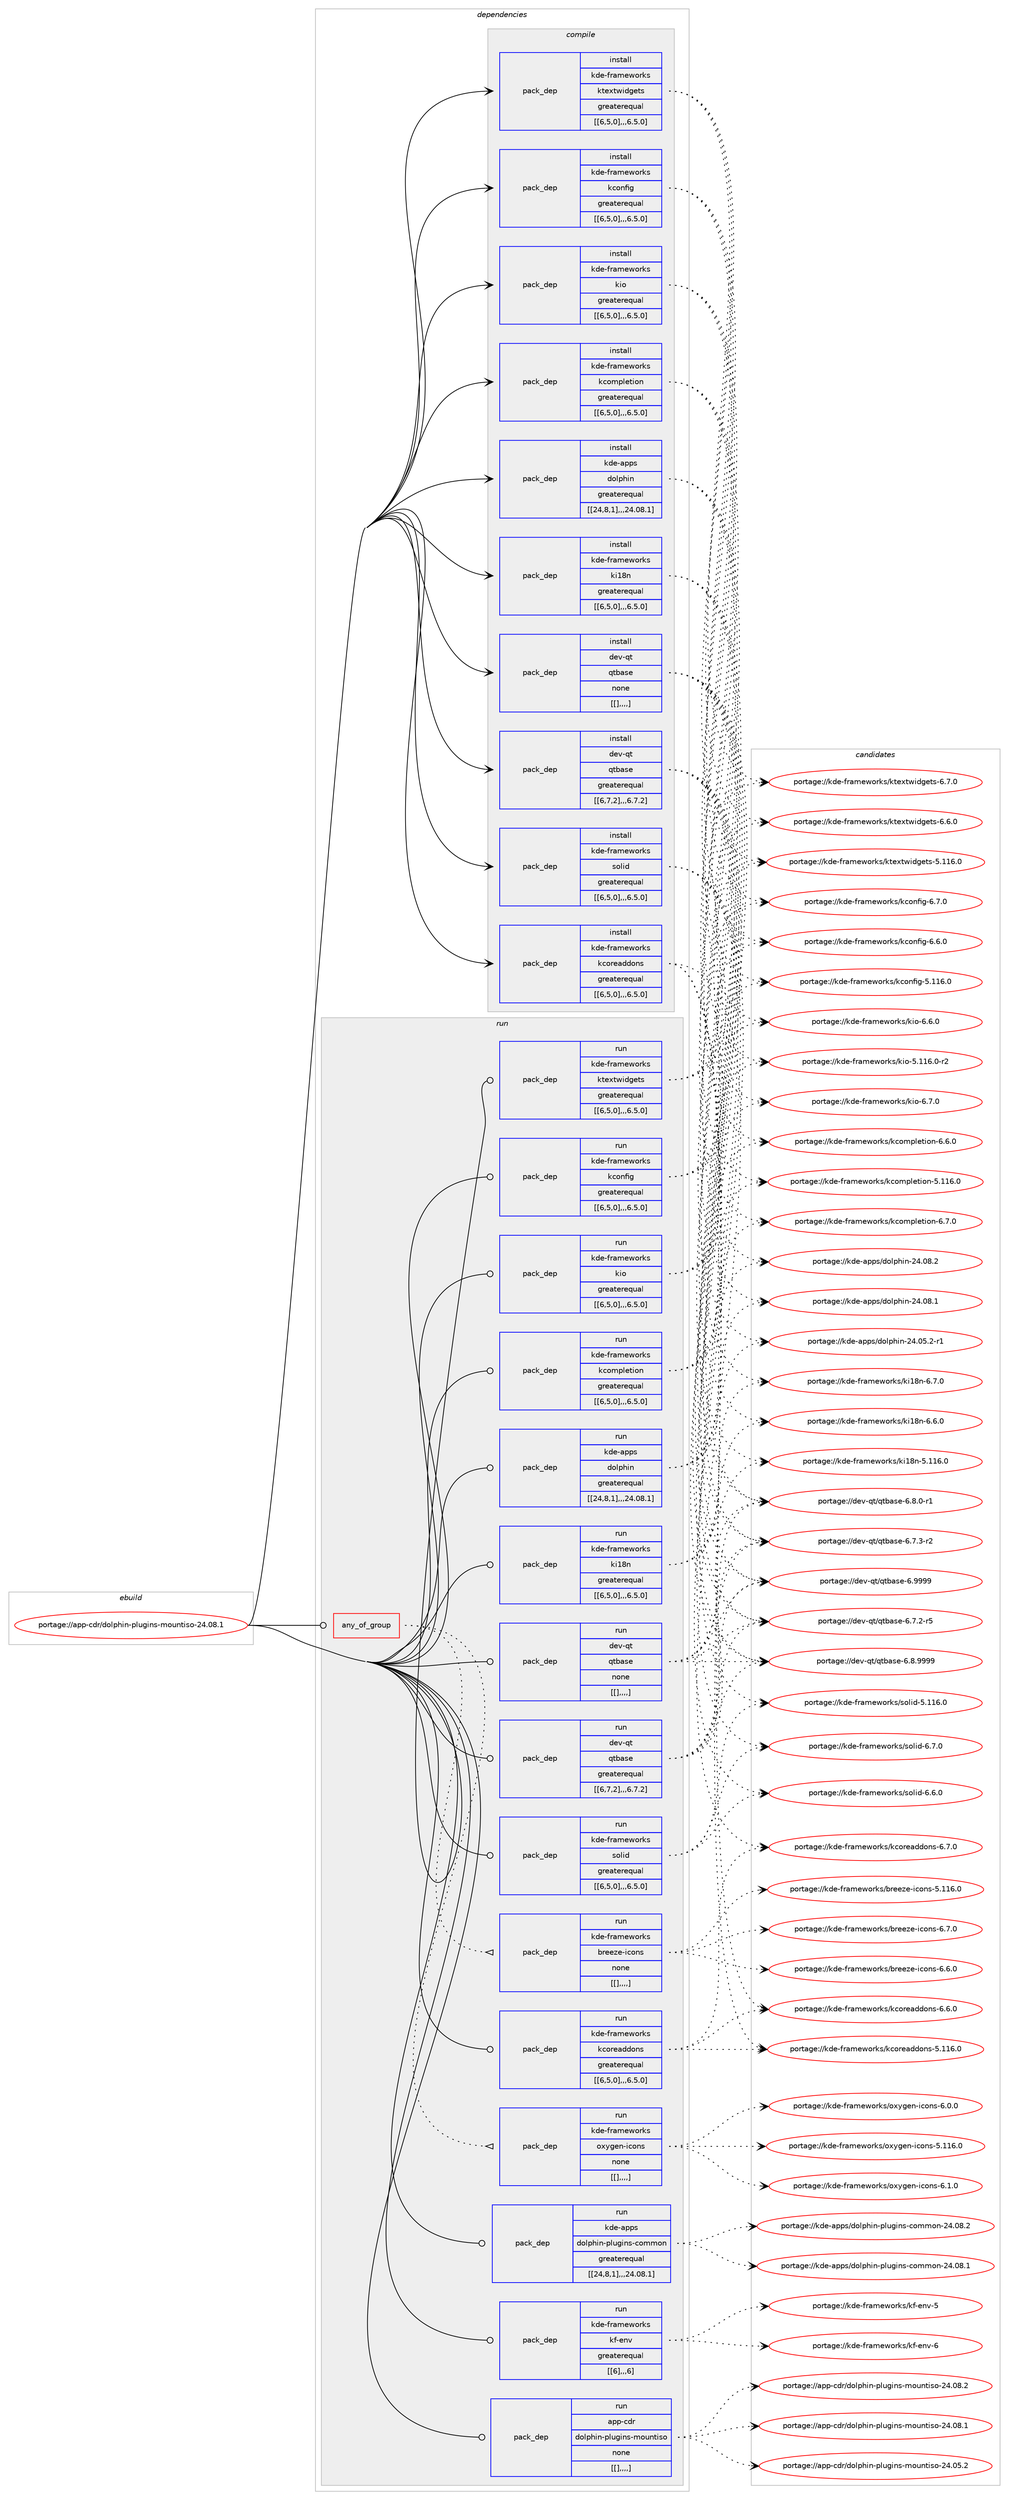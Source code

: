 digraph prolog {

# *************
# Graph options
# *************

newrank=true;
concentrate=true;
compound=true;
graph [rankdir=LR,fontname=Helvetica,fontsize=10,ranksep=1.5];#, ranksep=2.5, nodesep=0.2];
edge  [arrowhead=vee];
node  [fontname=Helvetica,fontsize=10];

# **********
# The ebuild
# **********

subgraph cluster_leftcol {
color=gray;
label=<<i>ebuild</i>>;
id [label="portage://app-cdr/dolphin-plugins-mountiso-24.08.1", color=red, width=4, href="../app-cdr/dolphin-plugins-mountiso-24.08.1.svg"];
}

# ****************
# The dependencies
# ****************

subgraph cluster_midcol {
color=gray;
label=<<i>dependencies</i>>;
subgraph cluster_compile {
fillcolor="#eeeeee";
style=filled;
label=<<i>compile</i>>;
subgraph pack7207 {
dependency10174 [label=<<TABLE BORDER="0" CELLBORDER="1" CELLSPACING="0" CELLPADDING="4" WIDTH="220"><TR><TD ROWSPAN="6" CELLPADDING="30">pack_dep</TD></TR><TR><TD WIDTH="110">install</TD></TR><TR><TD>dev-qt</TD></TR><TR><TD>qtbase</TD></TR><TR><TD>greaterequal</TD></TR><TR><TD>[[6,7,2],,,6.7.2]</TD></TR></TABLE>>, shape=none, color=blue];
}
id:e -> dependency10174:w [weight=20,style="solid",arrowhead="vee"];
subgraph pack7239 {
dependency10196 [label=<<TABLE BORDER="0" CELLBORDER="1" CELLSPACING="0" CELLPADDING="4" WIDTH="220"><TR><TD ROWSPAN="6" CELLPADDING="30">pack_dep</TD></TR><TR><TD WIDTH="110">install</TD></TR><TR><TD>dev-qt</TD></TR><TR><TD>qtbase</TD></TR><TR><TD>none</TD></TR><TR><TD>[[],,,,]</TD></TR></TABLE>>, shape=none, color=blue];
}
id:e -> dependency10196:w [weight=20,style="solid",arrowhead="vee"];
subgraph pack7257 {
dependency10250 [label=<<TABLE BORDER="0" CELLBORDER="1" CELLSPACING="0" CELLPADDING="4" WIDTH="220"><TR><TD ROWSPAN="6" CELLPADDING="30">pack_dep</TD></TR><TR><TD WIDTH="110">install</TD></TR><TR><TD>kde-apps</TD></TR><TR><TD>dolphin</TD></TR><TR><TD>greaterequal</TD></TR><TR><TD>[[24,8,1],,,24.08.1]</TD></TR></TABLE>>, shape=none, color=blue];
}
id:e -> dependency10250:w [weight=20,style="solid",arrowhead="vee"];
subgraph pack7324 {
dependency10335 [label=<<TABLE BORDER="0" CELLBORDER="1" CELLSPACING="0" CELLPADDING="4" WIDTH="220"><TR><TD ROWSPAN="6" CELLPADDING="30">pack_dep</TD></TR><TR><TD WIDTH="110">install</TD></TR><TR><TD>kde-frameworks</TD></TR><TR><TD>kcompletion</TD></TR><TR><TD>greaterequal</TD></TR><TR><TD>[[6,5,0],,,6.5.0]</TD></TR></TABLE>>, shape=none, color=blue];
}
id:e -> dependency10335:w [weight=20,style="solid",arrowhead="vee"];
subgraph pack7363 {
dependency10375 [label=<<TABLE BORDER="0" CELLBORDER="1" CELLSPACING="0" CELLPADDING="4" WIDTH="220"><TR><TD ROWSPAN="6" CELLPADDING="30">pack_dep</TD></TR><TR><TD WIDTH="110">install</TD></TR><TR><TD>kde-frameworks</TD></TR><TR><TD>kconfig</TD></TR><TR><TD>greaterequal</TD></TR><TR><TD>[[6,5,0],,,6.5.0]</TD></TR></TABLE>>, shape=none, color=blue];
}
id:e -> dependency10375:w [weight=20,style="solid",arrowhead="vee"];
subgraph pack7410 {
dependency10434 [label=<<TABLE BORDER="0" CELLBORDER="1" CELLSPACING="0" CELLPADDING="4" WIDTH="220"><TR><TD ROWSPAN="6" CELLPADDING="30">pack_dep</TD></TR><TR><TD WIDTH="110">install</TD></TR><TR><TD>kde-frameworks</TD></TR><TR><TD>kcoreaddons</TD></TR><TR><TD>greaterequal</TD></TR><TR><TD>[[6,5,0],,,6.5.0]</TD></TR></TABLE>>, shape=none, color=blue];
}
id:e -> dependency10434:w [weight=20,style="solid",arrowhead="vee"];
subgraph pack7443 {
dependency10474 [label=<<TABLE BORDER="0" CELLBORDER="1" CELLSPACING="0" CELLPADDING="4" WIDTH="220"><TR><TD ROWSPAN="6" CELLPADDING="30">pack_dep</TD></TR><TR><TD WIDTH="110">install</TD></TR><TR><TD>kde-frameworks</TD></TR><TR><TD>ki18n</TD></TR><TR><TD>greaterequal</TD></TR><TR><TD>[[6,5,0],,,6.5.0]</TD></TR></TABLE>>, shape=none, color=blue];
}
id:e -> dependency10474:w [weight=20,style="solid",arrowhead="vee"];
subgraph pack7460 {
dependency10494 [label=<<TABLE BORDER="0" CELLBORDER="1" CELLSPACING="0" CELLPADDING="4" WIDTH="220"><TR><TD ROWSPAN="6" CELLPADDING="30">pack_dep</TD></TR><TR><TD WIDTH="110">install</TD></TR><TR><TD>kde-frameworks</TD></TR><TR><TD>kio</TD></TR><TR><TD>greaterequal</TD></TR><TR><TD>[[6,5,0],,,6.5.0]</TD></TR></TABLE>>, shape=none, color=blue];
}
id:e -> dependency10494:w [weight=20,style="solid",arrowhead="vee"];
subgraph pack7474 {
dependency10498 [label=<<TABLE BORDER="0" CELLBORDER="1" CELLSPACING="0" CELLPADDING="4" WIDTH="220"><TR><TD ROWSPAN="6" CELLPADDING="30">pack_dep</TD></TR><TR><TD WIDTH="110">install</TD></TR><TR><TD>kde-frameworks</TD></TR><TR><TD>ktextwidgets</TD></TR><TR><TD>greaterequal</TD></TR><TR><TD>[[6,5,0],,,6.5.0]</TD></TR></TABLE>>, shape=none, color=blue];
}
id:e -> dependency10498:w [weight=20,style="solid",arrowhead="vee"];
subgraph pack7533 {
dependency10598 [label=<<TABLE BORDER="0" CELLBORDER="1" CELLSPACING="0" CELLPADDING="4" WIDTH="220"><TR><TD ROWSPAN="6" CELLPADDING="30">pack_dep</TD></TR><TR><TD WIDTH="110">install</TD></TR><TR><TD>kde-frameworks</TD></TR><TR><TD>solid</TD></TR><TR><TD>greaterequal</TD></TR><TR><TD>[[6,5,0],,,6.5.0]</TD></TR></TABLE>>, shape=none, color=blue];
}
id:e -> dependency10598:w [weight=20,style="solid",arrowhead="vee"];
}
subgraph cluster_compileandrun {
fillcolor="#eeeeee";
style=filled;
label=<<i>compile and run</i>>;
}
subgraph cluster_run {
fillcolor="#eeeeee";
style=filled;
label=<<i>run</i>>;
subgraph any44 {
dependency10623 [label=<<TABLE BORDER="0" CELLBORDER="1" CELLSPACING="0" CELLPADDING="4"><TR><TD CELLPADDING="10">any_of_group</TD></TR></TABLE>>, shape=none, color=red];subgraph pack7588 {
dependency10702 [label=<<TABLE BORDER="0" CELLBORDER="1" CELLSPACING="0" CELLPADDING="4" WIDTH="220"><TR><TD ROWSPAN="6" CELLPADDING="30">pack_dep</TD></TR><TR><TD WIDTH="110">run</TD></TR><TR><TD>kde-frameworks</TD></TR><TR><TD>breeze-icons</TD></TR><TR><TD>none</TD></TR><TR><TD>[[],,,,]</TD></TR></TABLE>>, shape=none, color=blue];
}
dependency10623:e -> dependency10702:w [weight=20,style="dotted",arrowhead="oinv"];
subgraph pack7637 {
dependency10734 [label=<<TABLE BORDER="0" CELLBORDER="1" CELLSPACING="0" CELLPADDING="4" WIDTH="220"><TR><TD ROWSPAN="6" CELLPADDING="30">pack_dep</TD></TR><TR><TD WIDTH="110">run</TD></TR><TR><TD>kde-frameworks</TD></TR><TR><TD>oxygen-icons</TD></TR><TR><TD>none</TD></TR><TR><TD>[[],,,,]</TD></TR></TABLE>>, shape=none, color=blue];
}
dependency10623:e -> dependency10734:w [weight=20,style="dotted",arrowhead="oinv"];
}
id:e -> dependency10623:w [weight=20,style="solid",arrowhead="odot"];
subgraph pack7661 {
dependency10927 [label=<<TABLE BORDER="0" CELLBORDER="1" CELLSPACING="0" CELLPADDING="4" WIDTH="220"><TR><TD ROWSPAN="6" CELLPADDING="30">pack_dep</TD></TR><TR><TD WIDTH="110">run</TD></TR><TR><TD>dev-qt</TD></TR><TR><TD>qtbase</TD></TR><TR><TD>greaterequal</TD></TR><TR><TD>[[6,7,2],,,6.7.2]</TD></TR></TABLE>>, shape=none, color=blue];
}
id:e -> dependency10927:w [weight=20,style="solid",arrowhead="odot"];
subgraph pack7788 {
dependency10949 [label=<<TABLE BORDER="0" CELLBORDER="1" CELLSPACING="0" CELLPADDING="4" WIDTH="220"><TR><TD ROWSPAN="6" CELLPADDING="30">pack_dep</TD></TR><TR><TD WIDTH="110">run</TD></TR><TR><TD>dev-qt</TD></TR><TR><TD>qtbase</TD></TR><TR><TD>none</TD></TR><TR><TD>[[],,,,]</TD></TR></TABLE>>, shape=none, color=blue];
}
id:e -> dependency10949:w [weight=20,style="solid",arrowhead="odot"];
subgraph pack7852 {
dependency11009 [label=<<TABLE BORDER="0" CELLBORDER="1" CELLSPACING="0" CELLPADDING="4" WIDTH="220"><TR><TD ROWSPAN="6" CELLPADDING="30">pack_dep</TD></TR><TR><TD WIDTH="110">run</TD></TR><TR><TD>kde-apps</TD></TR><TR><TD>dolphin</TD></TR><TR><TD>greaterequal</TD></TR><TR><TD>[[24,8,1],,,24.08.1]</TD></TR></TABLE>>, shape=none, color=blue];
}
id:e -> dependency11009:w [weight=20,style="solid",arrowhead="odot"];
subgraph pack7855 {
dependency11015 [label=<<TABLE BORDER="0" CELLBORDER="1" CELLSPACING="0" CELLPADDING="4" WIDTH="220"><TR><TD ROWSPAN="6" CELLPADDING="30">pack_dep</TD></TR><TR><TD WIDTH="110">run</TD></TR><TR><TD>kde-apps</TD></TR><TR><TD>dolphin-plugins-common</TD></TR><TR><TD>greaterequal</TD></TR><TR><TD>[[24,8,1],,,24.08.1]</TD></TR></TABLE>>, shape=none, color=blue];
}
id:e -> dependency11015:w [weight=20,style="solid",arrowhead="odot"];
subgraph pack7858 {
dependency11058 [label=<<TABLE BORDER="0" CELLBORDER="1" CELLSPACING="0" CELLPADDING="4" WIDTH="220"><TR><TD ROWSPAN="6" CELLPADDING="30">pack_dep</TD></TR><TR><TD WIDTH="110">run</TD></TR><TR><TD>kde-frameworks</TD></TR><TR><TD>kcompletion</TD></TR><TR><TD>greaterequal</TD></TR><TR><TD>[[6,5,0],,,6.5.0]</TD></TR></TABLE>>, shape=none, color=blue];
}
id:e -> dependency11058:w [weight=20,style="solid",arrowhead="odot"];
subgraph pack7902 {
dependency11088 [label=<<TABLE BORDER="0" CELLBORDER="1" CELLSPACING="0" CELLPADDING="4" WIDTH="220"><TR><TD ROWSPAN="6" CELLPADDING="30">pack_dep</TD></TR><TR><TD WIDTH="110">run</TD></TR><TR><TD>kde-frameworks</TD></TR><TR><TD>kconfig</TD></TR><TR><TD>greaterequal</TD></TR><TR><TD>[[6,5,0],,,6.5.0]</TD></TR></TABLE>>, shape=none, color=blue];
}
id:e -> dependency11088:w [weight=20,style="solid",arrowhead="odot"];
subgraph pack7904 {
dependency11092 [label=<<TABLE BORDER="0" CELLBORDER="1" CELLSPACING="0" CELLPADDING="4" WIDTH="220"><TR><TD ROWSPAN="6" CELLPADDING="30">pack_dep</TD></TR><TR><TD WIDTH="110">run</TD></TR><TR><TD>kde-frameworks</TD></TR><TR><TD>kcoreaddons</TD></TR><TR><TD>greaterequal</TD></TR><TR><TD>[[6,5,0],,,6.5.0]</TD></TR></TABLE>>, shape=none, color=blue];
}
id:e -> dependency11092:w [weight=20,style="solid",arrowhead="odot"];
subgraph pack7925 {
dependency11155 [label=<<TABLE BORDER="0" CELLBORDER="1" CELLSPACING="0" CELLPADDING="4" WIDTH="220"><TR><TD ROWSPAN="6" CELLPADDING="30">pack_dep</TD></TR><TR><TD WIDTH="110">run</TD></TR><TR><TD>kde-frameworks</TD></TR><TR><TD>kf-env</TD></TR><TR><TD>greaterequal</TD></TR><TR><TD>[[6],,,6]</TD></TR></TABLE>>, shape=none, color=blue];
}
id:e -> dependency11155:w [weight=20,style="solid",arrowhead="odot"];
subgraph pack7968 {
dependency11180 [label=<<TABLE BORDER="0" CELLBORDER="1" CELLSPACING="0" CELLPADDING="4" WIDTH="220"><TR><TD ROWSPAN="6" CELLPADDING="30">pack_dep</TD></TR><TR><TD WIDTH="110">run</TD></TR><TR><TD>kde-frameworks</TD></TR><TR><TD>ki18n</TD></TR><TR><TD>greaterequal</TD></TR><TR><TD>[[6,5,0],,,6.5.0]</TD></TR></TABLE>>, shape=none, color=blue];
}
id:e -> dependency11180:w [weight=20,style="solid",arrowhead="odot"];
subgraph pack7973 {
dependency11251 [label=<<TABLE BORDER="0" CELLBORDER="1" CELLSPACING="0" CELLPADDING="4" WIDTH="220"><TR><TD ROWSPAN="6" CELLPADDING="30">pack_dep</TD></TR><TR><TD WIDTH="110">run</TD></TR><TR><TD>kde-frameworks</TD></TR><TR><TD>kio</TD></TR><TR><TD>greaterequal</TD></TR><TR><TD>[[6,5,0],,,6.5.0]</TD></TR></TABLE>>, shape=none, color=blue];
}
id:e -> dependency11251:w [weight=20,style="solid",arrowhead="odot"];
subgraph pack8024 {
dependency11253 [label=<<TABLE BORDER="0" CELLBORDER="1" CELLSPACING="0" CELLPADDING="4" WIDTH="220"><TR><TD ROWSPAN="6" CELLPADDING="30">pack_dep</TD></TR><TR><TD WIDTH="110">run</TD></TR><TR><TD>kde-frameworks</TD></TR><TR><TD>ktextwidgets</TD></TR><TR><TD>greaterequal</TD></TR><TR><TD>[[6,5,0],,,6.5.0]</TD></TR></TABLE>>, shape=none, color=blue];
}
id:e -> dependency11253:w [weight=20,style="solid",arrowhead="odot"];
subgraph pack8026 {
dependency11257 [label=<<TABLE BORDER="0" CELLBORDER="1" CELLSPACING="0" CELLPADDING="4" WIDTH="220"><TR><TD ROWSPAN="6" CELLPADDING="30">pack_dep</TD></TR><TR><TD WIDTH="110">run</TD></TR><TR><TD>kde-frameworks</TD></TR><TR><TD>solid</TD></TR><TR><TD>greaterequal</TD></TR><TR><TD>[[6,5,0],,,6.5.0]</TD></TR></TABLE>>, shape=none, color=blue];
}
id:e -> dependency11257:w [weight=20,style="solid",arrowhead="odot"];
subgraph pack8029 {
dependency11273 [label=<<TABLE BORDER="0" CELLBORDER="1" CELLSPACING="0" CELLPADDING="4" WIDTH="220"><TR><TD ROWSPAN="6" CELLPADDING="30">pack_dep</TD></TR><TR><TD WIDTH="110">run</TD></TR><TR><TD>app-cdr</TD></TR><TR><TD>dolphin-plugins-mountiso</TD></TR><TR><TD>none</TD></TR><TR><TD>[[],,,,]</TD></TR></TABLE>>, shape=none, color=blue];
}
id:e -> dependency11273:w [weight=20,style="solid",arrowhead="odot"];
}
}

# **************
# The candidates
# **************

subgraph cluster_choices {
rank=same;
color=gray;
label=<<i>candidates</i>>;

subgraph choice7035 {
color=black;
nodesep=1;
choice1001011184511311647113116989711510145544657575757 [label="portage://dev-qt/qtbase-6.9999", color=red, width=4,href="../dev-qt/qtbase-6.9999.svg"];
choice10010111845113116471131169897115101455446564657575757 [label="portage://dev-qt/qtbase-6.8.9999", color=red, width=4,href="../dev-qt/qtbase-6.8.9999.svg"];
choice100101118451131164711311698971151014554465646484511449 [label="portage://dev-qt/qtbase-6.8.0-r1", color=red, width=4,href="../dev-qt/qtbase-6.8.0-r1.svg"];
choice100101118451131164711311698971151014554465546514511450 [label="portage://dev-qt/qtbase-6.7.3-r2", color=red, width=4,href="../dev-qt/qtbase-6.7.3-r2.svg"];
choice100101118451131164711311698971151014554465546504511453 [label="portage://dev-qt/qtbase-6.7.2-r5", color=red, width=4,href="../dev-qt/qtbase-6.7.2-r5.svg"];
dependency10174:e -> choice1001011184511311647113116989711510145544657575757:w [style=dotted,weight="100"];
dependency10174:e -> choice10010111845113116471131169897115101455446564657575757:w [style=dotted,weight="100"];
dependency10174:e -> choice100101118451131164711311698971151014554465646484511449:w [style=dotted,weight="100"];
dependency10174:e -> choice100101118451131164711311698971151014554465546514511450:w [style=dotted,weight="100"];
dependency10174:e -> choice100101118451131164711311698971151014554465546504511453:w [style=dotted,weight="100"];
}
subgraph choice7044 {
color=black;
nodesep=1;
choice1001011184511311647113116989711510145544657575757 [label="portage://dev-qt/qtbase-6.9999", color=red, width=4,href="../dev-qt/qtbase-6.9999.svg"];
choice10010111845113116471131169897115101455446564657575757 [label="portage://dev-qt/qtbase-6.8.9999", color=red, width=4,href="../dev-qt/qtbase-6.8.9999.svg"];
choice100101118451131164711311698971151014554465646484511449 [label="portage://dev-qt/qtbase-6.8.0-r1", color=red, width=4,href="../dev-qt/qtbase-6.8.0-r1.svg"];
choice100101118451131164711311698971151014554465546514511450 [label="portage://dev-qt/qtbase-6.7.3-r2", color=red, width=4,href="../dev-qt/qtbase-6.7.3-r2.svg"];
choice100101118451131164711311698971151014554465546504511453 [label="portage://dev-qt/qtbase-6.7.2-r5", color=red, width=4,href="../dev-qt/qtbase-6.7.2-r5.svg"];
dependency10196:e -> choice1001011184511311647113116989711510145544657575757:w [style=dotted,weight="100"];
dependency10196:e -> choice10010111845113116471131169897115101455446564657575757:w [style=dotted,weight="100"];
dependency10196:e -> choice100101118451131164711311698971151014554465646484511449:w [style=dotted,weight="100"];
dependency10196:e -> choice100101118451131164711311698971151014554465546514511450:w [style=dotted,weight="100"];
dependency10196:e -> choice100101118451131164711311698971151014554465546504511453:w [style=dotted,weight="100"];
}
subgraph choice7051 {
color=black;
nodesep=1;
choice1071001014597112112115471001111081121041051104550524648564650 [label="portage://kde-apps/dolphin-24.08.2", color=red, width=4,href="../kde-apps/dolphin-24.08.2.svg"];
choice1071001014597112112115471001111081121041051104550524648564649 [label="portage://kde-apps/dolphin-24.08.1", color=red, width=4,href="../kde-apps/dolphin-24.08.1.svg"];
choice10710010145971121121154710011110811210410511045505246485346504511449 [label="portage://kde-apps/dolphin-24.05.2-r1", color=red, width=4,href="../kde-apps/dolphin-24.05.2-r1.svg"];
dependency10250:e -> choice1071001014597112112115471001111081121041051104550524648564650:w [style=dotted,weight="100"];
dependency10250:e -> choice1071001014597112112115471001111081121041051104550524648564649:w [style=dotted,weight="100"];
dependency10250:e -> choice10710010145971121121154710011110811210410511045505246485346504511449:w [style=dotted,weight="100"];
}
subgraph choice7057 {
color=black;
nodesep=1;
choice10710010145102114971091011191111141071154710799111109112108101116105111110455446554648 [label="portage://kde-frameworks/kcompletion-6.7.0", color=red, width=4,href="../kde-frameworks/kcompletion-6.7.0.svg"];
choice10710010145102114971091011191111141071154710799111109112108101116105111110455446544648 [label="portage://kde-frameworks/kcompletion-6.6.0", color=red, width=4,href="../kde-frameworks/kcompletion-6.6.0.svg"];
choice107100101451021149710910111911111410711547107991111091121081011161051111104553464949544648 [label="portage://kde-frameworks/kcompletion-5.116.0", color=red, width=4,href="../kde-frameworks/kcompletion-5.116.0.svg"];
dependency10335:e -> choice10710010145102114971091011191111141071154710799111109112108101116105111110455446554648:w [style=dotted,weight="100"];
dependency10335:e -> choice10710010145102114971091011191111141071154710799111109112108101116105111110455446544648:w [style=dotted,weight="100"];
dependency10335:e -> choice107100101451021149710910111911111410711547107991111091121081011161051111104553464949544648:w [style=dotted,weight="100"];
}
subgraph choice7063 {
color=black;
nodesep=1;
choice10710010145102114971091011191111141071154710799111110102105103455446554648 [label="portage://kde-frameworks/kconfig-6.7.0", color=red, width=4,href="../kde-frameworks/kconfig-6.7.0.svg"];
choice10710010145102114971091011191111141071154710799111110102105103455446544648 [label="portage://kde-frameworks/kconfig-6.6.0", color=red, width=4,href="../kde-frameworks/kconfig-6.6.0.svg"];
choice107100101451021149710910111911111410711547107991111101021051034553464949544648 [label="portage://kde-frameworks/kconfig-5.116.0", color=red, width=4,href="../kde-frameworks/kconfig-5.116.0.svg"];
dependency10375:e -> choice10710010145102114971091011191111141071154710799111110102105103455446554648:w [style=dotted,weight="100"];
dependency10375:e -> choice10710010145102114971091011191111141071154710799111110102105103455446544648:w [style=dotted,weight="100"];
dependency10375:e -> choice107100101451021149710910111911111410711547107991111101021051034553464949544648:w [style=dotted,weight="100"];
}
subgraph choice7077 {
color=black;
nodesep=1;
choice1071001014510211497109101119111114107115471079911111410197100100111110115455446554648 [label="portage://kde-frameworks/kcoreaddons-6.7.0", color=red, width=4,href="../kde-frameworks/kcoreaddons-6.7.0.svg"];
choice1071001014510211497109101119111114107115471079911111410197100100111110115455446544648 [label="portage://kde-frameworks/kcoreaddons-6.6.0", color=red, width=4,href="../kde-frameworks/kcoreaddons-6.6.0.svg"];
choice10710010145102114971091011191111141071154710799111114101971001001111101154553464949544648 [label="portage://kde-frameworks/kcoreaddons-5.116.0", color=red, width=4,href="../kde-frameworks/kcoreaddons-5.116.0.svg"];
dependency10434:e -> choice1071001014510211497109101119111114107115471079911111410197100100111110115455446554648:w [style=dotted,weight="100"];
dependency10434:e -> choice1071001014510211497109101119111114107115471079911111410197100100111110115455446544648:w [style=dotted,weight="100"];
dependency10434:e -> choice10710010145102114971091011191111141071154710799111114101971001001111101154553464949544648:w [style=dotted,weight="100"];
}
subgraph choice7118 {
color=black;
nodesep=1;
choice1071001014510211497109101119111114107115471071054956110455446554648 [label="portage://kde-frameworks/ki18n-6.7.0", color=red, width=4,href="../kde-frameworks/ki18n-6.7.0.svg"];
choice1071001014510211497109101119111114107115471071054956110455446544648 [label="portage://kde-frameworks/ki18n-6.6.0", color=red, width=4,href="../kde-frameworks/ki18n-6.6.0.svg"];
choice10710010145102114971091011191111141071154710710549561104553464949544648 [label="portage://kde-frameworks/ki18n-5.116.0", color=red, width=4,href="../kde-frameworks/ki18n-5.116.0.svg"];
dependency10474:e -> choice1071001014510211497109101119111114107115471071054956110455446554648:w [style=dotted,weight="100"];
dependency10474:e -> choice1071001014510211497109101119111114107115471071054956110455446544648:w [style=dotted,weight="100"];
dependency10474:e -> choice10710010145102114971091011191111141071154710710549561104553464949544648:w [style=dotted,weight="100"];
}
subgraph choice7150 {
color=black;
nodesep=1;
choice107100101451021149710910111911111410711547107105111455446554648 [label="portage://kde-frameworks/kio-6.7.0", color=red, width=4,href="../kde-frameworks/kio-6.7.0.svg"];
choice107100101451021149710910111911111410711547107105111455446544648 [label="portage://kde-frameworks/kio-6.6.0", color=red, width=4,href="../kde-frameworks/kio-6.6.0.svg"];
choice10710010145102114971091011191111141071154710710511145534649495446484511450 [label="portage://kde-frameworks/kio-5.116.0-r2", color=red, width=4,href="../kde-frameworks/kio-5.116.0-r2.svg"];
dependency10494:e -> choice107100101451021149710910111911111410711547107105111455446554648:w [style=dotted,weight="100"];
dependency10494:e -> choice107100101451021149710910111911111410711547107105111455446544648:w [style=dotted,weight="100"];
dependency10494:e -> choice10710010145102114971091011191111141071154710710511145534649495446484511450:w [style=dotted,weight="100"];
}
subgraph choice7171 {
color=black;
nodesep=1;
choice107100101451021149710910111911111410711547107116101120116119105100103101116115455446554648 [label="portage://kde-frameworks/ktextwidgets-6.7.0", color=red, width=4,href="../kde-frameworks/ktextwidgets-6.7.0.svg"];
choice107100101451021149710910111911111410711547107116101120116119105100103101116115455446544648 [label="portage://kde-frameworks/ktextwidgets-6.6.0", color=red, width=4,href="../kde-frameworks/ktextwidgets-6.6.0.svg"];
choice1071001014510211497109101119111114107115471071161011201161191051001031011161154553464949544648 [label="portage://kde-frameworks/ktextwidgets-5.116.0", color=red, width=4,href="../kde-frameworks/ktextwidgets-5.116.0.svg"];
dependency10498:e -> choice107100101451021149710910111911111410711547107116101120116119105100103101116115455446554648:w [style=dotted,weight="100"];
dependency10498:e -> choice107100101451021149710910111911111410711547107116101120116119105100103101116115455446544648:w [style=dotted,weight="100"];
dependency10498:e -> choice1071001014510211497109101119111114107115471071161011201161191051001031011161154553464949544648:w [style=dotted,weight="100"];
}
subgraph choice7181 {
color=black;
nodesep=1;
choice107100101451021149710910111911111410711547115111108105100455446554648 [label="portage://kde-frameworks/solid-6.7.0", color=red, width=4,href="../kde-frameworks/solid-6.7.0.svg"];
choice107100101451021149710910111911111410711547115111108105100455446544648 [label="portage://kde-frameworks/solid-6.6.0", color=red, width=4,href="../kde-frameworks/solid-6.6.0.svg"];
choice1071001014510211497109101119111114107115471151111081051004553464949544648 [label="portage://kde-frameworks/solid-5.116.0", color=red, width=4,href="../kde-frameworks/solid-5.116.0.svg"];
dependency10598:e -> choice107100101451021149710910111911111410711547115111108105100455446554648:w [style=dotted,weight="100"];
dependency10598:e -> choice107100101451021149710910111911111410711547115111108105100455446544648:w [style=dotted,weight="100"];
dependency10598:e -> choice1071001014510211497109101119111114107115471151111081051004553464949544648:w [style=dotted,weight="100"];
}
subgraph choice7215 {
color=black;
nodesep=1;
choice107100101451021149710910111911111410711547981141011011221014510599111110115455446554648 [label="portage://kde-frameworks/breeze-icons-6.7.0", color=red, width=4,href="../kde-frameworks/breeze-icons-6.7.0.svg"];
choice107100101451021149710910111911111410711547981141011011221014510599111110115455446544648 [label="portage://kde-frameworks/breeze-icons-6.6.0", color=red, width=4,href="../kde-frameworks/breeze-icons-6.6.0.svg"];
choice1071001014510211497109101119111114107115479811410110112210145105991111101154553464949544648 [label="portage://kde-frameworks/breeze-icons-5.116.0", color=red, width=4,href="../kde-frameworks/breeze-icons-5.116.0.svg"];
dependency10702:e -> choice107100101451021149710910111911111410711547981141011011221014510599111110115455446554648:w [style=dotted,weight="100"];
dependency10702:e -> choice107100101451021149710910111911111410711547981141011011221014510599111110115455446544648:w [style=dotted,weight="100"];
dependency10702:e -> choice1071001014510211497109101119111114107115479811410110112210145105991111101154553464949544648:w [style=dotted,weight="100"];
}
subgraph choice7220 {
color=black;
nodesep=1;
choice1071001014510211497109101119111114107115471111201211031011104510599111110115455446494648 [label="portage://kde-frameworks/oxygen-icons-6.1.0", color=red, width=4,href="../kde-frameworks/oxygen-icons-6.1.0.svg"];
choice1071001014510211497109101119111114107115471111201211031011104510599111110115455446484648 [label="portage://kde-frameworks/oxygen-icons-6.0.0", color=red, width=4,href="../kde-frameworks/oxygen-icons-6.0.0.svg"];
choice10710010145102114971091011191111141071154711112012110310111045105991111101154553464949544648 [label="portage://kde-frameworks/oxygen-icons-5.116.0", color=red, width=4,href="../kde-frameworks/oxygen-icons-5.116.0.svg"];
dependency10734:e -> choice1071001014510211497109101119111114107115471111201211031011104510599111110115455446494648:w [style=dotted,weight="100"];
dependency10734:e -> choice1071001014510211497109101119111114107115471111201211031011104510599111110115455446484648:w [style=dotted,weight="100"];
dependency10734:e -> choice10710010145102114971091011191111141071154711112012110310111045105991111101154553464949544648:w [style=dotted,weight="100"];
}
subgraph choice7225 {
color=black;
nodesep=1;
choice1001011184511311647113116989711510145544657575757 [label="portage://dev-qt/qtbase-6.9999", color=red, width=4,href="../dev-qt/qtbase-6.9999.svg"];
choice10010111845113116471131169897115101455446564657575757 [label="portage://dev-qt/qtbase-6.8.9999", color=red, width=4,href="../dev-qt/qtbase-6.8.9999.svg"];
choice100101118451131164711311698971151014554465646484511449 [label="portage://dev-qt/qtbase-6.8.0-r1", color=red, width=4,href="../dev-qt/qtbase-6.8.0-r1.svg"];
choice100101118451131164711311698971151014554465546514511450 [label="portage://dev-qt/qtbase-6.7.3-r2", color=red, width=4,href="../dev-qt/qtbase-6.7.3-r2.svg"];
choice100101118451131164711311698971151014554465546504511453 [label="portage://dev-qt/qtbase-6.7.2-r5", color=red, width=4,href="../dev-qt/qtbase-6.7.2-r5.svg"];
dependency10927:e -> choice1001011184511311647113116989711510145544657575757:w [style=dotted,weight="100"];
dependency10927:e -> choice10010111845113116471131169897115101455446564657575757:w [style=dotted,weight="100"];
dependency10927:e -> choice100101118451131164711311698971151014554465646484511449:w [style=dotted,weight="100"];
dependency10927:e -> choice100101118451131164711311698971151014554465546514511450:w [style=dotted,weight="100"];
dependency10927:e -> choice100101118451131164711311698971151014554465546504511453:w [style=dotted,weight="100"];
}
subgraph choice7241 {
color=black;
nodesep=1;
choice1001011184511311647113116989711510145544657575757 [label="portage://dev-qt/qtbase-6.9999", color=red, width=4,href="../dev-qt/qtbase-6.9999.svg"];
choice10010111845113116471131169897115101455446564657575757 [label="portage://dev-qt/qtbase-6.8.9999", color=red, width=4,href="../dev-qt/qtbase-6.8.9999.svg"];
choice100101118451131164711311698971151014554465646484511449 [label="portage://dev-qt/qtbase-6.8.0-r1", color=red, width=4,href="../dev-qt/qtbase-6.8.0-r1.svg"];
choice100101118451131164711311698971151014554465546514511450 [label="portage://dev-qt/qtbase-6.7.3-r2", color=red, width=4,href="../dev-qt/qtbase-6.7.3-r2.svg"];
choice100101118451131164711311698971151014554465546504511453 [label="portage://dev-qt/qtbase-6.7.2-r5", color=red, width=4,href="../dev-qt/qtbase-6.7.2-r5.svg"];
dependency10949:e -> choice1001011184511311647113116989711510145544657575757:w [style=dotted,weight="100"];
dependency10949:e -> choice10010111845113116471131169897115101455446564657575757:w [style=dotted,weight="100"];
dependency10949:e -> choice100101118451131164711311698971151014554465646484511449:w [style=dotted,weight="100"];
dependency10949:e -> choice100101118451131164711311698971151014554465546514511450:w [style=dotted,weight="100"];
dependency10949:e -> choice100101118451131164711311698971151014554465546504511453:w [style=dotted,weight="100"];
}
subgraph choice7272 {
color=black;
nodesep=1;
choice1071001014597112112115471001111081121041051104550524648564650 [label="portage://kde-apps/dolphin-24.08.2", color=red, width=4,href="../kde-apps/dolphin-24.08.2.svg"];
choice1071001014597112112115471001111081121041051104550524648564649 [label="portage://kde-apps/dolphin-24.08.1", color=red, width=4,href="../kde-apps/dolphin-24.08.1.svg"];
choice10710010145971121121154710011110811210410511045505246485346504511449 [label="portage://kde-apps/dolphin-24.05.2-r1", color=red, width=4,href="../kde-apps/dolphin-24.05.2-r1.svg"];
dependency11009:e -> choice1071001014597112112115471001111081121041051104550524648564650:w [style=dotted,weight="100"];
dependency11009:e -> choice1071001014597112112115471001111081121041051104550524648564649:w [style=dotted,weight="100"];
dependency11009:e -> choice10710010145971121121154710011110811210410511045505246485346504511449:w [style=dotted,weight="100"];
}
subgraph choice7321 {
color=black;
nodesep=1;
choice1071001014597112112115471001111081121041051104511210811710310511011545991111091091111104550524648564650 [label="portage://kde-apps/dolphin-plugins-common-24.08.2", color=red, width=4,href="../kde-apps/dolphin-plugins-common-24.08.2.svg"];
choice1071001014597112112115471001111081121041051104511210811710310511011545991111091091111104550524648564649 [label="portage://kde-apps/dolphin-plugins-common-24.08.1", color=red, width=4,href="../kde-apps/dolphin-plugins-common-24.08.1.svg"];
dependency11015:e -> choice1071001014597112112115471001111081121041051104511210811710310511011545991111091091111104550524648564650:w [style=dotted,weight="100"];
dependency11015:e -> choice1071001014597112112115471001111081121041051104511210811710310511011545991111091091111104550524648564649:w [style=dotted,weight="100"];
}
subgraph choice7323 {
color=black;
nodesep=1;
choice10710010145102114971091011191111141071154710799111109112108101116105111110455446554648 [label="portage://kde-frameworks/kcompletion-6.7.0", color=red, width=4,href="../kde-frameworks/kcompletion-6.7.0.svg"];
choice10710010145102114971091011191111141071154710799111109112108101116105111110455446544648 [label="portage://kde-frameworks/kcompletion-6.6.0", color=red, width=4,href="../kde-frameworks/kcompletion-6.6.0.svg"];
choice107100101451021149710910111911111410711547107991111091121081011161051111104553464949544648 [label="portage://kde-frameworks/kcompletion-5.116.0", color=red, width=4,href="../kde-frameworks/kcompletion-5.116.0.svg"];
dependency11058:e -> choice10710010145102114971091011191111141071154710799111109112108101116105111110455446554648:w [style=dotted,weight="100"];
dependency11058:e -> choice10710010145102114971091011191111141071154710799111109112108101116105111110455446544648:w [style=dotted,weight="100"];
dependency11058:e -> choice107100101451021149710910111911111410711547107991111091121081011161051111104553464949544648:w [style=dotted,weight="100"];
}
subgraph choice7349 {
color=black;
nodesep=1;
choice10710010145102114971091011191111141071154710799111110102105103455446554648 [label="portage://kde-frameworks/kconfig-6.7.0", color=red, width=4,href="../kde-frameworks/kconfig-6.7.0.svg"];
choice10710010145102114971091011191111141071154710799111110102105103455446544648 [label="portage://kde-frameworks/kconfig-6.6.0", color=red, width=4,href="../kde-frameworks/kconfig-6.6.0.svg"];
choice107100101451021149710910111911111410711547107991111101021051034553464949544648 [label="portage://kde-frameworks/kconfig-5.116.0", color=red, width=4,href="../kde-frameworks/kconfig-5.116.0.svg"];
dependency11088:e -> choice10710010145102114971091011191111141071154710799111110102105103455446554648:w [style=dotted,weight="100"];
dependency11088:e -> choice10710010145102114971091011191111141071154710799111110102105103455446544648:w [style=dotted,weight="100"];
dependency11088:e -> choice107100101451021149710910111911111410711547107991111101021051034553464949544648:w [style=dotted,weight="100"];
}
subgraph choice7370 {
color=black;
nodesep=1;
choice1071001014510211497109101119111114107115471079911111410197100100111110115455446554648 [label="portage://kde-frameworks/kcoreaddons-6.7.0", color=red, width=4,href="../kde-frameworks/kcoreaddons-6.7.0.svg"];
choice1071001014510211497109101119111114107115471079911111410197100100111110115455446544648 [label="portage://kde-frameworks/kcoreaddons-6.6.0", color=red, width=4,href="../kde-frameworks/kcoreaddons-6.6.0.svg"];
choice10710010145102114971091011191111141071154710799111114101971001001111101154553464949544648 [label="portage://kde-frameworks/kcoreaddons-5.116.0", color=red, width=4,href="../kde-frameworks/kcoreaddons-5.116.0.svg"];
dependency11092:e -> choice1071001014510211497109101119111114107115471079911111410197100100111110115455446554648:w [style=dotted,weight="100"];
dependency11092:e -> choice1071001014510211497109101119111114107115471079911111410197100100111110115455446544648:w [style=dotted,weight="100"];
dependency11092:e -> choice10710010145102114971091011191111141071154710799111114101971001001111101154553464949544648:w [style=dotted,weight="100"];
}
subgraph choice7376 {
color=black;
nodesep=1;
choice107100101451021149710910111911111410711547107102451011101184554 [label="portage://kde-frameworks/kf-env-6", color=red, width=4,href="../kde-frameworks/kf-env-6.svg"];
choice107100101451021149710910111911111410711547107102451011101184553 [label="portage://kde-frameworks/kf-env-5", color=red, width=4,href="../kde-frameworks/kf-env-5.svg"];
dependency11155:e -> choice107100101451021149710910111911111410711547107102451011101184554:w [style=dotted,weight="100"];
dependency11155:e -> choice107100101451021149710910111911111410711547107102451011101184553:w [style=dotted,weight="100"];
}
subgraph choice7381 {
color=black;
nodesep=1;
choice1071001014510211497109101119111114107115471071054956110455446554648 [label="portage://kde-frameworks/ki18n-6.7.0", color=red, width=4,href="../kde-frameworks/ki18n-6.7.0.svg"];
choice1071001014510211497109101119111114107115471071054956110455446544648 [label="portage://kde-frameworks/ki18n-6.6.0", color=red, width=4,href="../kde-frameworks/ki18n-6.6.0.svg"];
choice10710010145102114971091011191111141071154710710549561104553464949544648 [label="portage://kde-frameworks/ki18n-5.116.0", color=red, width=4,href="../kde-frameworks/ki18n-5.116.0.svg"];
dependency11180:e -> choice1071001014510211497109101119111114107115471071054956110455446554648:w [style=dotted,weight="100"];
dependency11180:e -> choice1071001014510211497109101119111114107115471071054956110455446544648:w [style=dotted,weight="100"];
dependency11180:e -> choice10710010145102114971091011191111141071154710710549561104553464949544648:w [style=dotted,weight="100"];
}
subgraph choice7387 {
color=black;
nodesep=1;
choice107100101451021149710910111911111410711547107105111455446554648 [label="portage://kde-frameworks/kio-6.7.0", color=red, width=4,href="../kde-frameworks/kio-6.7.0.svg"];
choice107100101451021149710910111911111410711547107105111455446544648 [label="portage://kde-frameworks/kio-6.6.0", color=red, width=4,href="../kde-frameworks/kio-6.6.0.svg"];
choice10710010145102114971091011191111141071154710710511145534649495446484511450 [label="portage://kde-frameworks/kio-5.116.0-r2", color=red, width=4,href="../kde-frameworks/kio-5.116.0-r2.svg"];
dependency11251:e -> choice107100101451021149710910111911111410711547107105111455446554648:w [style=dotted,weight="100"];
dependency11251:e -> choice107100101451021149710910111911111410711547107105111455446544648:w [style=dotted,weight="100"];
dependency11251:e -> choice10710010145102114971091011191111141071154710710511145534649495446484511450:w [style=dotted,weight="100"];
}
subgraph choice7410 {
color=black;
nodesep=1;
choice107100101451021149710910111911111410711547107116101120116119105100103101116115455446554648 [label="portage://kde-frameworks/ktextwidgets-6.7.0", color=red, width=4,href="../kde-frameworks/ktextwidgets-6.7.0.svg"];
choice107100101451021149710910111911111410711547107116101120116119105100103101116115455446544648 [label="portage://kde-frameworks/ktextwidgets-6.6.0", color=red, width=4,href="../kde-frameworks/ktextwidgets-6.6.0.svg"];
choice1071001014510211497109101119111114107115471071161011201161191051001031011161154553464949544648 [label="portage://kde-frameworks/ktextwidgets-5.116.0", color=red, width=4,href="../kde-frameworks/ktextwidgets-5.116.0.svg"];
dependency11253:e -> choice107100101451021149710910111911111410711547107116101120116119105100103101116115455446554648:w [style=dotted,weight="100"];
dependency11253:e -> choice107100101451021149710910111911111410711547107116101120116119105100103101116115455446544648:w [style=dotted,weight="100"];
dependency11253:e -> choice1071001014510211497109101119111114107115471071161011201161191051001031011161154553464949544648:w [style=dotted,weight="100"];
}
subgraph choice7455 {
color=black;
nodesep=1;
choice107100101451021149710910111911111410711547115111108105100455446554648 [label="portage://kde-frameworks/solid-6.7.0", color=red, width=4,href="../kde-frameworks/solid-6.7.0.svg"];
choice107100101451021149710910111911111410711547115111108105100455446544648 [label="portage://kde-frameworks/solid-6.6.0", color=red, width=4,href="../kde-frameworks/solid-6.6.0.svg"];
choice1071001014510211497109101119111114107115471151111081051004553464949544648 [label="portage://kde-frameworks/solid-5.116.0", color=red, width=4,href="../kde-frameworks/solid-5.116.0.svg"];
dependency11257:e -> choice107100101451021149710910111911111410711547115111108105100455446554648:w [style=dotted,weight="100"];
dependency11257:e -> choice107100101451021149710910111911111410711547115111108105100455446544648:w [style=dotted,weight="100"];
dependency11257:e -> choice1071001014510211497109101119111114107115471151111081051004553464949544648:w [style=dotted,weight="100"];
}
subgraph choice7463 {
color=black;
nodesep=1;
choice9711211245991001144710011110811210410511045112108117103105110115451091111171101161051151114550524648564650 [label="portage://app-cdr/dolphin-plugins-mountiso-24.08.2", color=red, width=4,href="../app-cdr/dolphin-plugins-mountiso-24.08.2.svg"];
choice9711211245991001144710011110811210410511045112108117103105110115451091111171101161051151114550524648564649 [label="portage://app-cdr/dolphin-plugins-mountiso-24.08.1", color=red, width=4,href="../app-cdr/dolphin-plugins-mountiso-24.08.1.svg"];
choice9711211245991001144710011110811210410511045112108117103105110115451091111171101161051151114550524648534650 [label="portage://app-cdr/dolphin-plugins-mountiso-24.05.2", color=red, width=4,href="../app-cdr/dolphin-plugins-mountiso-24.05.2.svg"];
dependency11273:e -> choice9711211245991001144710011110811210410511045112108117103105110115451091111171101161051151114550524648564650:w [style=dotted,weight="100"];
dependency11273:e -> choice9711211245991001144710011110811210410511045112108117103105110115451091111171101161051151114550524648564649:w [style=dotted,weight="100"];
dependency11273:e -> choice9711211245991001144710011110811210410511045112108117103105110115451091111171101161051151114550524648534650:w [style=dotted,weight="100"];
}
}

}
